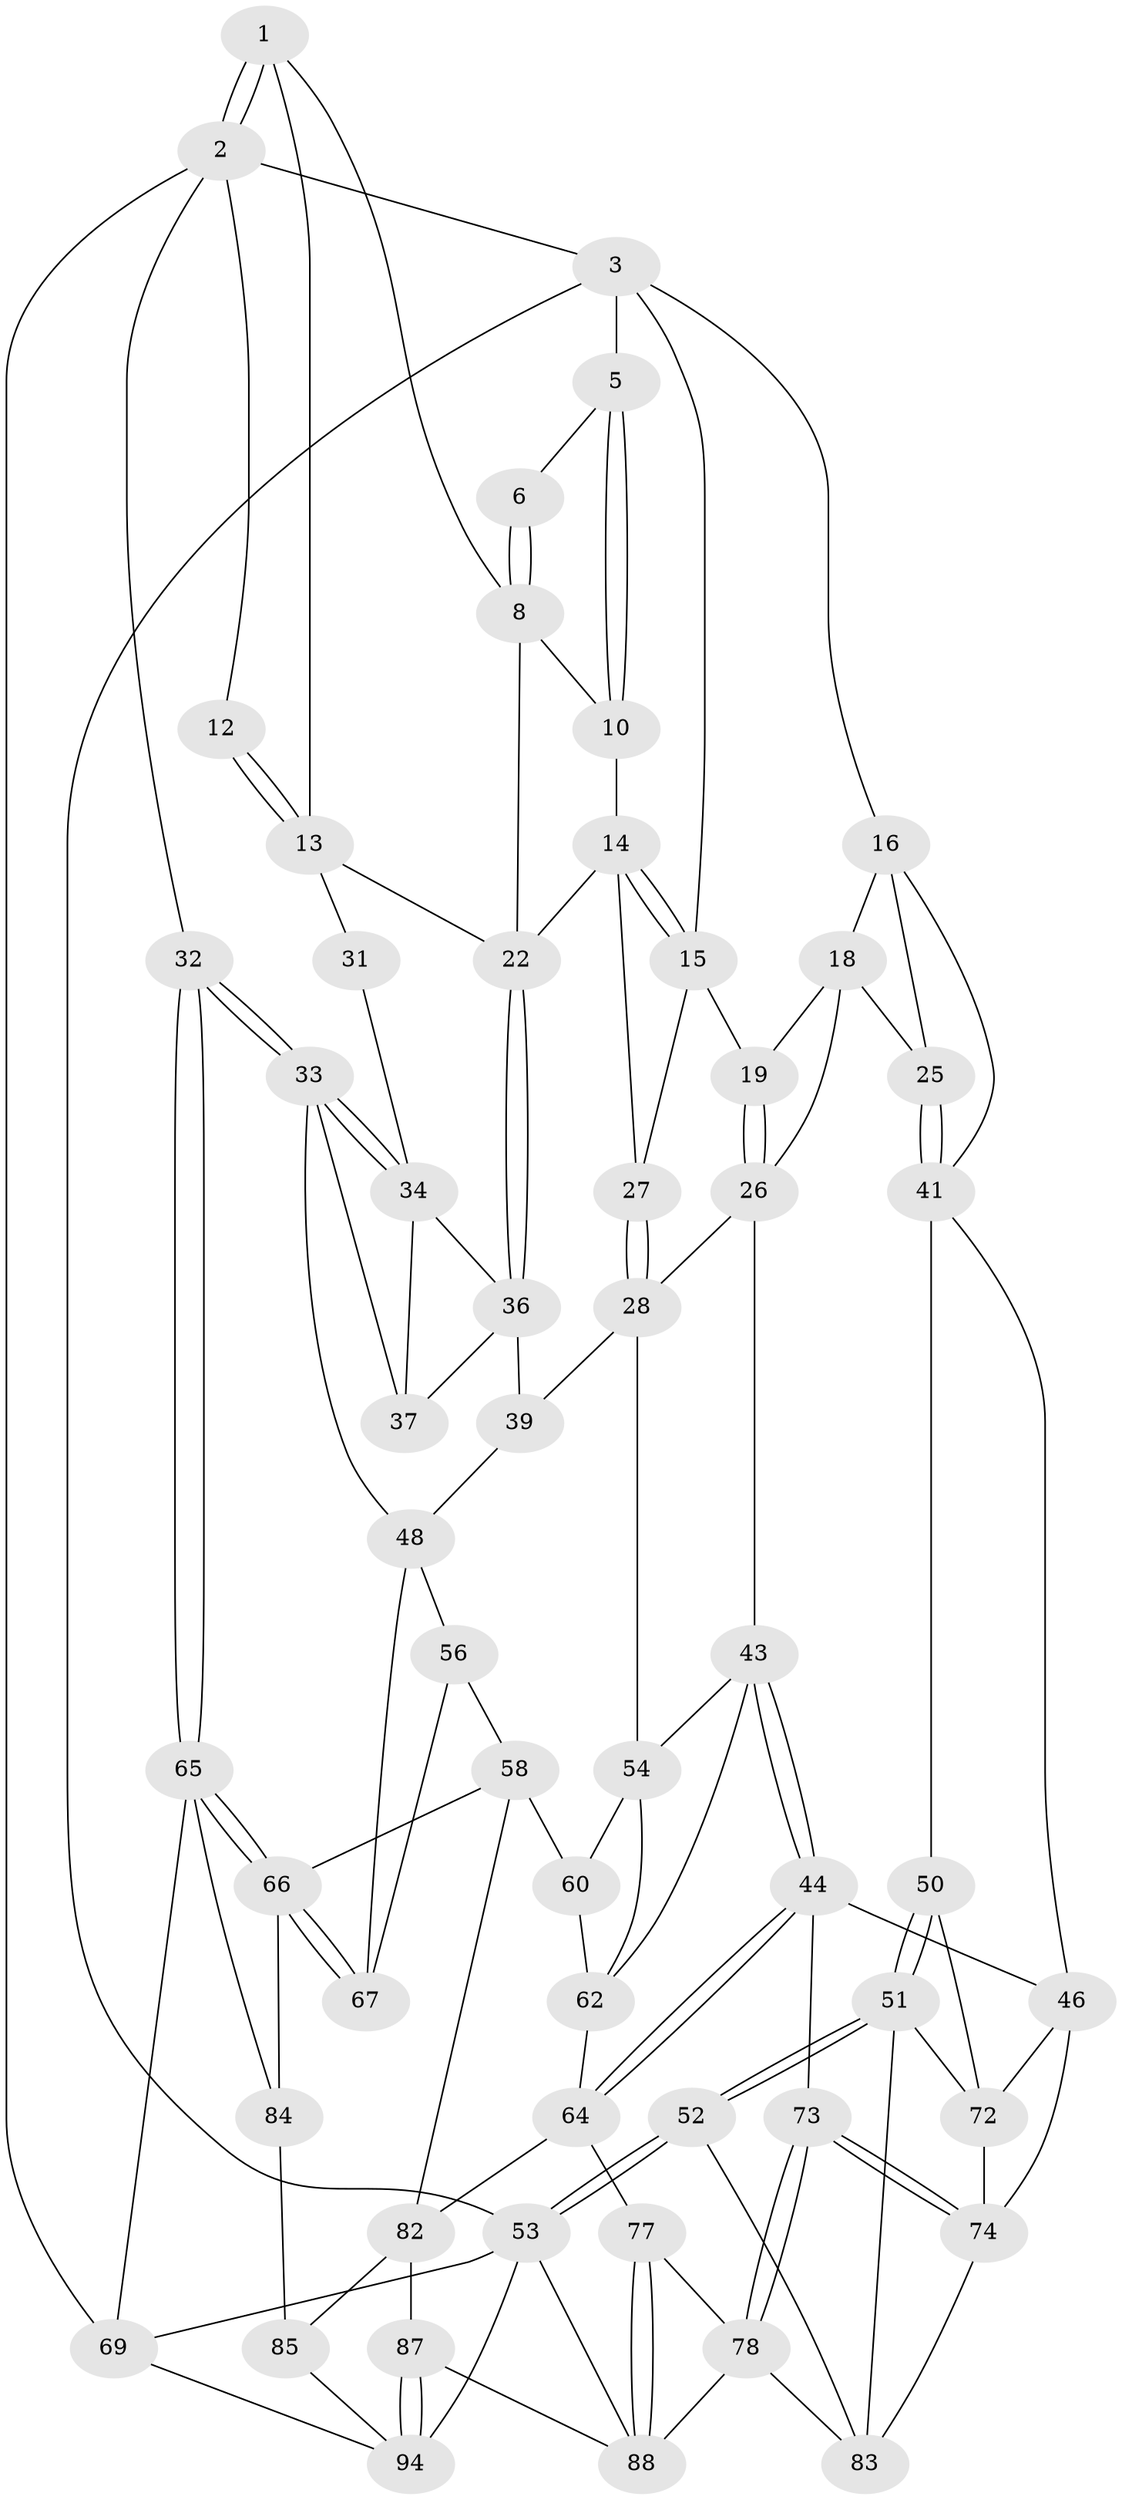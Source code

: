 // original degree distribution, {3: 0.03125, 5: 0.4479166666666667, 4: 0.2604166666666667, 6: 0.2604166666666667}
// Generated by graph-tools (version 1.1) at 2025/42/03/06/25 10:42:29]
// undirected, 57 vertices, 126 edges
graph export_dot {
graph [start="1"]
  node [color=gray90,style=filled];
  1 [pos="+1+0",super="+7"];
  2 [pos="+1+0",super="+11"];
  3 [pos="+0+0",super="+4"];
  5 [pos="+0.5818119200299826+0"];
  6 [pos="+0.5928382762071114+0"];
  8 [pos="+0.7991170071983476+0.08786492744599873",super="+9"];
  10 [pos="+0.6716228696239919+0.1137163092016821"];
  12 [pos="+1+0.12012058830337469"];
  13 [pos="+0.9168087357964564+0.11957416003055417",super="+21"];
  14 [pos="+0.5895747845105419+0.1594693799910062",super="+30"];
  15 [pos="+0.5191482252488421+0",super="+20"];
  16 [pos="+0+0",super="+17"];
  18 [pos="+0.3334056627203479+0.1101782446375288",super="+24"];
  19 [pos="+0.4420629973494624+0.08626567422998276"];
  22 [pos="+0.7711826587458553+0.2660821804221419",super="+23"];
  25 [pos="+0.291818762077388+0.26947877561863276"];
  26 [pos="+0.3626519175519388+0.2761526154388123",super="+29"];
  27 [pos="+0.5379278284995156+0.26223115891953563"];
  28 [pos="+0.5164734895100805+0.2872736633351647",super="+40"];
  31 [pos="+0.9494897917134315+0.2162227625029384"];
  32 [pos="+1+0.40799617227729335"];
  33 [pos="+1+0.39552727112327907",super="+47"];
  34 [pos="+0.9927233305280914+0.3140334973510811",super="+35"];
  36 [pos="+0.77197677469128+0.26905649358094336",super="+38"];
  37 [pos="+0.7866499807350694+0.3111458738064559"];
  39 [pos="+0.7258279361204542+0.4056216101276237"];
  41 [pos="+0.10333885850464972+0.3168641895662084",super="+42"];
  43 [pos="+0.45922283114447393+0.3715370025012367",super="+55"];
  44 [pos="+0.4035852408408308+0.48781760441318583",super="+45"];
  46 [pos="+0.22646828557102897+0.4706620199696388",super="+71"];
  48 [pos="+0.8973845811322055+0.4693229472953478",super="+49"];
  50 [pos="+0+0.38667218342345516"];
  51 [pos="+0+1",super="+80"];
  52 [pos="+0+1"];
  53 [pos="+0+1",super="+96"];
  54 [pos="+0.6563024861403071+0.43105802346539634",super="+61"];
  56 [pos="+0.7652470416802766+0.5390236099450256",super="+57"];
  58 [pos="+0.7291457704264+0.6214150029862362",super="+59"];
  60 [pos="+0.6635637437040002+0.6130394649986387"];
  62 [pos="+0.5977584918467236+0.481658217669371",super="+63"];
  64 [pos="+0.49669839393739595+0.5916133851456074",super="+76"];
  65 [pos="+1+0.7728362078085691",super="+70"];
  66 [pos="+1+0.7027751333984585",super="+81"];
  67 [pos="+0.9378017761143645+0.5870568768775806",super="+68"];
  69 [pos="+1+1"];
  72 [pos="+0.027482503350105263+0.5471910310658362",super="+79"];
  73 [pos="+0.2908069620957148+0.7226768660607203"];
  74 [pos="+0.2836688420065126+0.7209735019490735",super="+75"];
  77 [pos="+0.47365200101862476+0.6882273391287552"];
  78 [pos="+0.3034814204269546+0.7337714236683924",super="+91"];
  82 [pos="+0.6312184706905224+0.72127426987455",super="+86"];
  83 [pos="+0.17780441806387615+0.7594037445775462",super="+89"];
  84 [pos="+0.7805492364867348+0.7727647616510821",super="+90"];
  85 [pos="+0.7227198650931008+0.8292320736322425",super="+93"];
  87 [pos="+0.5560089802843942+0.838035001932672"];
  88 [pos="+0.5086328814611798+0.8053204358488436",super="+92"];
  94 [pos="+0.6280471664686382+1",super="+95"];
  1 -- 2;
  1 -- 2;
  1 -- 8;
  1 -- 13;
  2 -- 3;
  2 -- 69;
  2 -- 32;
  2 -- 12;
  3 -- 16;
  3 -- 53;
  3 -- 5;
  3 -- 15;
  5 -- 6;
  5 -- 10;
  5 -- 10;
  6 -- 8;
  6 -- 8;
  8 -- 10;
  8 -- 22;
  10 -- 14;
  12 -- 13;
  12 -- 13;
  13 -- 22;
  13 -- 31;
  14 -- 15;
  14 -- 15;
  14 -- 27;
  14 -- 22;
  15 -- 27;
  15 -- 19;
  16 -- 41;
  16 -- 25;
  16 -- 18;
  18 -- 19;
  18 -- 25;
  18 -- 26;
  19 -- 26;
  19 -- 26;
  22 -- 36;
  22 -- 36;
  25 -- 41;
  25 -- 41;
  26 -- 43;
  26 -- 28;
  27 -- 28;
  27 -- 28;
  28 -- 54;
  28 -- 39;
  31 -- 34;
  32 -- 33;
  32 -- 33;
  32 -- 65;
  32 -- 65;
  33 -- 34;
  33 -- 34;
  33 -- 48;
  33 -- 37;
  34 -- 37;
  34 -- 36;
  36 -- 37;
  36 -- 39;
  39 -- 48;
  41 -- 46;
  41 -- 50;
  43 -- 44;
  43 -- 44;
  43 -- 62;
  43 -- 54;
  44 -- 64;
  44 -- 64;
  44 -- 73;
  44 -- 46;
  46 -- 72;
  46 -- 74;
  48 -- 56;
  48 -- 67;
  50 -- 51;
  50 -- 51;
  50 -- 72;
  51 -- 52;
  51 -- 52;
  51 -- 83;
  51 -- 72;
  52 -- 53;
  52 -- 53;
  52 -- 83;
  53 -- 69;
  53 -- 88;
  53 -- 94;
  54 -- 62;
  54 -- 60;
  56 -- 58;
  56 -- 67 [weight=2];
  58 -- 60;
  58 -- 82;
  58 -- 66;
  60 -- 62;
  62 -- 64;
  64 -- 82;
  64 -- 77;
  65 -- 66;
  65 -- 66;
  65 -- 84;
  65 -- 69;
  66 -- 67;
  66 -- 67;
  66 -- 84;
  69 -- 94;
  72 -- 74;
  73 -- 74;
  73 -- 74;
  73 -- 78;
  73 -- 78;
  74 -- 83;
  77 -- 78;
  77 -- 88;
  77 -- 88;
  78 -- 88;
  78 -- 83;
  82 -- 85;
  82 -- 87;
  84 -- 85 [weight=2];
  85 -- 94;
  87 -- 88;
  87 -- 94;
  87 -- 94;
}
